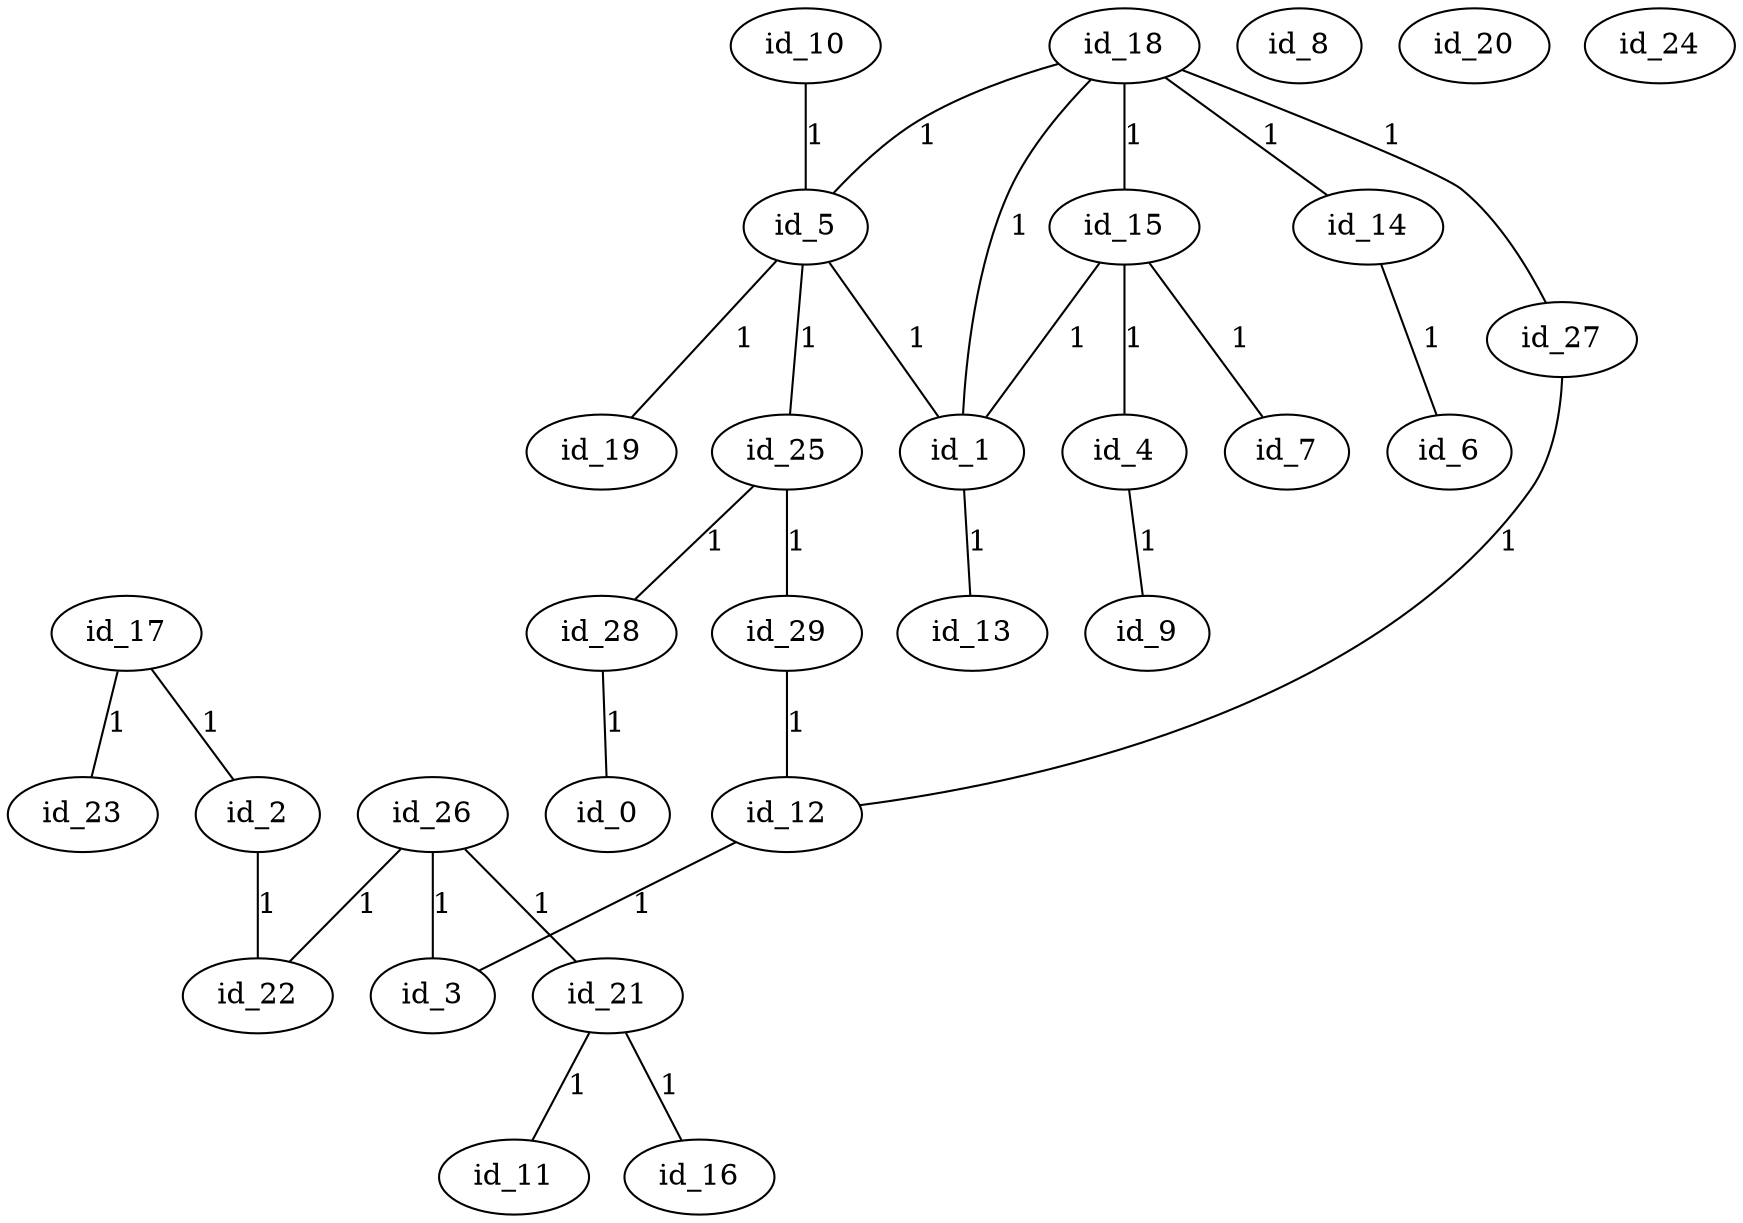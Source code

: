 graph GR{
id_0;
id_1;
id_2;
id_3;
id_4;
id_5;
id_6;
id_7;
id_8;
id_9;
id_10;
id_11;
id_12;
id_13;
id_14;
id_15;
id_16;
id_17;
id_18;
id_19;
id_20;
id_21;
id_22;
id_23;
id_24;
id_25;
id_26;
id_27;
id_28;
id_29;
id_26--id_22[label=1];
id_18--id_27[label=1];
id_5--id_25[label=1];
id_1--id_18[label=1];
id_26--id_21[label=1];
id_18--id_5[label=1];
id_18--id_14[label=1];
id_4--id_9[label=1];
id_28--id_0[label=1];
id_26--id_3[label=1];
id_2--id_22[label=1];
id_15--id_4[label=1];
id_25--id_29[label=1];
id_15--id_7[label=1];
id_5--id_19[label=1];
id_12--id_3[label=1];
id_17--id_2[label=1];
id_25--id_28[label=1];
id_18--id_15[label=1];
id_1--id_13[label=1];
id_5--id_1[label=1];
id_10--id_5[label=1];
id_15--id_1[label=1];
id_29--id_12[label=1];
id_21--id_11[label=1];
id_27--id_12[label=1];
id_14--id_6[label=1];
id_21--id_16[label=1];
id_17--id_23[label=1];
}
